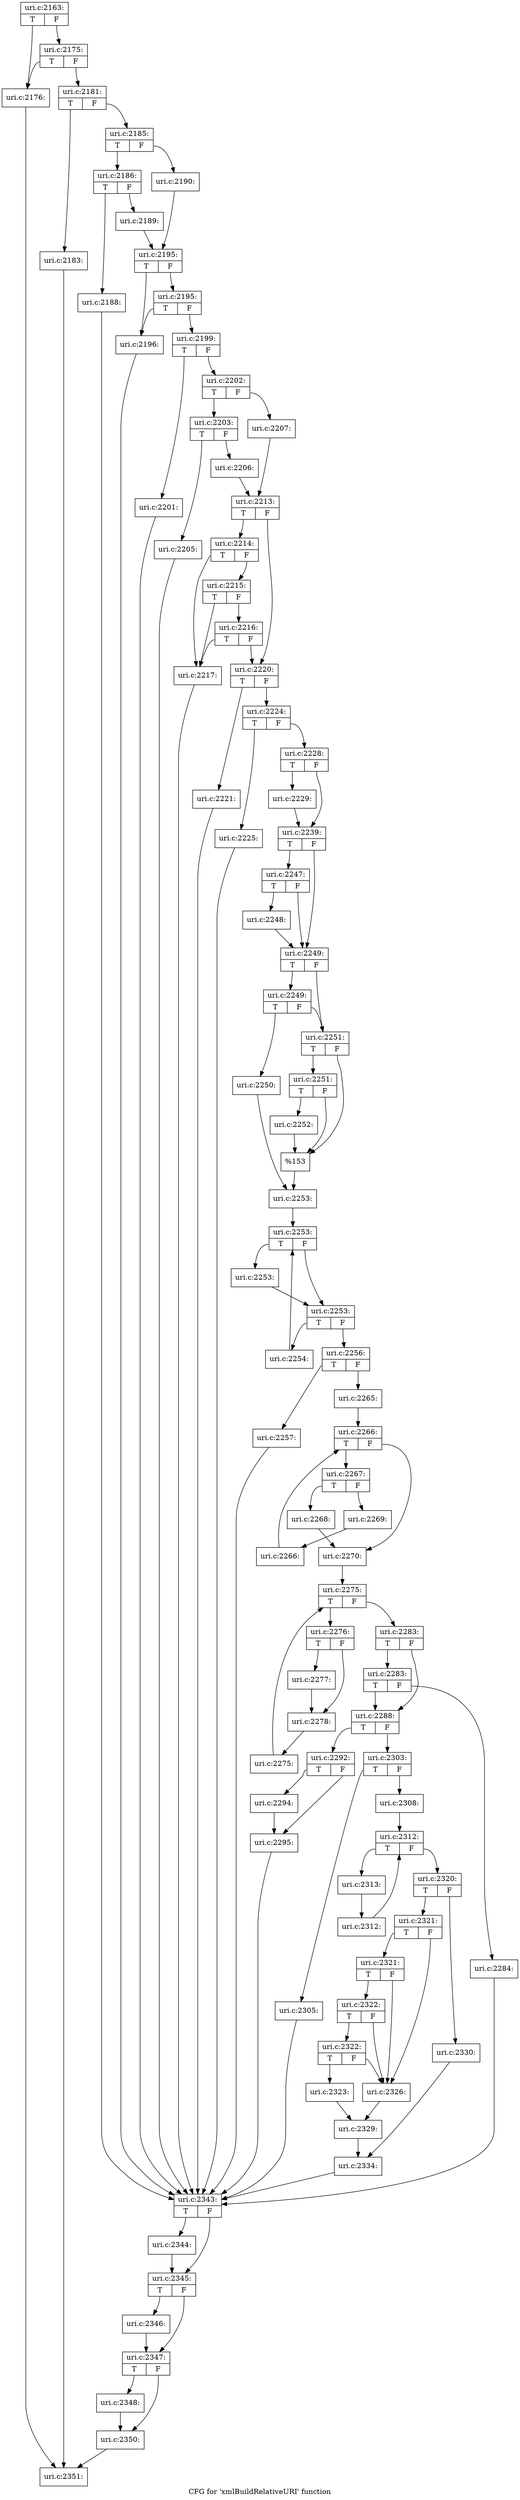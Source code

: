 digraph "CFG for 'xmlBuildRelativeURI' function" {
	label="CFG for 'xmlBuildRelativeURI' function";

	Node0x5561d682d460 [shape=record,label="{uri.c:2163:|{<s0>T|<s1>F}}"];
	Node0x5561d682d460:s0 -> Node0x5561d68687e0;
	Node0x5561d682d460:s1 -> Node0x5561d6868880;
	Node0x5561d6868880 [shape=record,label="{uri.c:2175:|{<s0>T|<s1>F}}"];
	Node0x5561d6868880:s0 -> Node0x5561d68687e0;
	Node0x5561d6868880:s1 -> Node0x5561d6868830;
	Node0x5561d68687e0 [shape=record,label="{uri.c:2176:}"];
	Node0x5561d68687e0 -> Node0x5561d6734b20;
	Node0x5561d6868830 [shape=record,label="{uri.c:2181:|{<s0>T|<s1>F}}"];
	Node0x5561d6868830:s0 -> Node0x5561d68691b0;
	Node0x5561d6868830:s1 -> Node0x5561d6869200;
	Node0x5561d68691b0 [shape=record,label="{uri.c:2183:}"];
	Node0x5561d68691b0 -> Node0x5561d6734b20;
	Node0x5561d6869200 [shape=record,label="{uri.c:2185:|{<s0>T|<s1>F}}"];
	Node0x5561d6869200:s0 -> Node0x5561d6869660;
	Node0x5561d6869200:s1 -> Node0x5561d6869700;
	Node0x5561d6869660 [shape=record,label="{uri.c:2186:|{<s0>T|<s1>F}}"];
	Node0x5561d6869660:s0 -> Node0x5561d6869e40;
	Node0x5561d6869660:s1 -> Node0x5561d6869e90;
	Node0x5561d6869e40 [shape=record,label="{uri.c:2188:}"];
	Node0x5561d6869e40 -> Node0x5561d686a980;
	Node0x5561d6869e90 [shape=record,label="{uri.c:2189:}"];
	Node0x5561d6869e90 -> Node0x5561d68696b0;
	Node0x5561d6869700 [shape=record,label="{uri.c:2190:}"];
	Node0x5561d6869700 -> Node0x5561d68696b0;
	Node0x5561d68696b0 [shape=record,label="{uri.c:2195:|{<s0>T|<s1>F}}"];
	Node0x5561d68696b0:s0 -> Node0x5561d686aee0;
	Node0x5561d68696b0:s1 -> Node0x5561d686af80;
	Node0x5561d686af80 [shape=record,label="{uri.c:2195:|{<s0>T|<s1>F}}"];
	Node0x5561d686af80:s0 -> Node0x5561d686aee0;
	Node0x5561d686af80:s1 -> Node0x5561d686af30;
	Node0x5561d686aee0 [shape=record,label="{uri.c:2196:}"];
	Node0x5561d686aee0 -> Node0x5561d686a980;
	Node0x5561d686af30 [shape=record,label="{uri.c:2199:|{<s0>T|<s1>F}}"];
	Node0x5561d686af30:s0 -> Node0x5561d686bb00;
	Node0x5561d686af30:s1 -> Node0x5561d686bb50;
	Node0x5561d686bb00 [shape=record,label="{uri.c:2201:}"];
	Node0x5561d686bb00 -> Node0x5561d686a980;
	Node0x5561d686bb50 [shape=record,label="{uri.c:2202:|{<s0>T|<s1>F}}"];
	Node0x5561d686bb50:s0 -> Node0x5561d686bf00;
	Node0x5561d686bb50:s1 -> Node0x5561d686bfa0;
	Node0x5561d686bf00 [shape=record,label="{uri.c:2203:|{<s0>T|<s1>F}}"];
	Node0x5561d686bf00:s0 -> Node0x5561d686c6e0;
	Node0x5561d686bf00:s1 -> Node0x5561d686c730;
	Node0x5561d686c6e0 [shape=record,label="{uri.c:2205:}"];
	Node0x5561d686c6e0 -> Node0x5561d686a980;
	Node0x5561d686c730 [shape=record,label="{uri.c:2206:}"];
	Node0x5561d686c730 -> Node0x5561d686bf50;
	Node0x5561d686bfa0 [shape=record,label="{uri.c:2207:}"];
	Node0x5561d686bfa0 -> Node0x5561d686bf50;
	Node0x5561d686bf50 [shape=record,label="{uri.c:2213:|{<s0>T|<s1>F}}"];
	Node0x5561d686bf50:s0 -> Node0x5561d686cfc0;
	Node0x5561d686bf50:s1 -> Node0x5561d686cf70;
	Node0x5561d686cfc0 [shape=record,label="{uri.c:2214:|{<s0>T|<s1>F}}"];
	Node0x5561d686cfc0:s0 -> Node0x5561d686cf20;
	Node0x5561d686cfc0:s1 -> Node0x5561d686d3f0;
	Node0x5561d686d3f0 [shape=record,label="{uri.c:2215:|{<s0>T|<s1>F}}"];
	Node0x5561d686d3f0:s0 -> Node0x5561d686cf20;
	Node0x5561d686d3f0:s1 -> Node0x5561d686d370;
	Node0x5561d686d370 [shape=record,label="{uri.c:2216:|{<s0>T|<s1>F}}"];
	Node0x5561d686d370:s0 -> Node0x5561d686cf20;
	Node0x5561d686d370:s1 -> Node0x5561d686cf70;
	Node0x5561d686cf20 [shape=record,label="{uri.c:2217:}"];
	Node0x5561d686cf20 -> Node0x5561d686a980;
	Node0x5561d686cf70 [shape=record,label="{uri.c:2220:|{<s0>T|<s1>F}}"];
	Node0x5561d686cf70:s0 -> Node0x5561d686edf0;
	Node0x5561d686cf70:s1 -> Node0x5561d686ee40;
	Node0x5561d686edf0 [shape=record,label="{uri.c:2221:}"];
	Node0x5561d686edf0 -> Node0x5561d686a980;
	Node0x5561d686ee40 [shape=record,label="{uri.c:2224:|{<s0>T|<s1>F}}"];
	Node0x5561d686ee40:s0 -> Node0x5561d686f8b0;
	Node0x5561d686ee40:s1 -> Node0x5561d686f900;
	Node0x5561d686f8b0 [shape=record,label="{uri.c:2225:}"];
	Node0x5561d686f8b0 -> Node0x5561d686a980;
	Node0x5561d686f900 [shape=record,label="{uri.c:2228:|{<s0>T|<s1>F}}"];
	Node0x5561d686f900:s0 -> Node0x5561d6870240;
	Node0x5561d686f900:s1 -> Node0x5561d6870290;
	Node0x5561d6870240 [shape=record,label="{uri.c:2229:}"];
	Node0x5561d6870240 -> Node0x5561d6870290;
	Node0x5561d6870290 [shape=record,label="{uri.c:2239:|{<s0>T|<s1>F}}"];
	Node0x5561d6870290:s0 -> Node0x5561d6871890;
	Node0x5561d6870290:s1 -> Node0x5561d6871840;
	Node0x5561d6871890 [shape=record,label="{uri.c:2247:|{<s0>T|<s1>F}}"];
	Node0x5561d6871890:s0 -> Node0x5561d68717f0;
	Node0x5561d6871890:s1 -> Node0x5561d6871840;
	Node0x5561d68717f0 [shape=record,label="{uri.c:2248:}"];
	Node0x5561d68717f0 -> Node0x5561d6871840;
	Node0x5561d6871840 [shape=record,label="{uri.c:2249:|{<s0>T|<s1>F}}"];
	Node0x5561d6871840:s0 -> Node0x5561d68723d0;
	Node0x5561d6871840:s1 -> Node0x5561d6872380;
	Node0x5561d68723d0 [shape=record,label="{uri.c:2249:|{<s0>T|<s1>F}}"];
	Node0x5561d68723d0:s0 -> Node0x5561d68722e0;
	Node0x5561d68723d0:s1 -> Node0x5561d6872380;
	Node0x5561d68722e0 [shape=record,label="{uri.c:2250:}"];
	Node0x5561d68722e0 -> Node0x5561d6872330;
	Node0x5561d6872380 [shape=record,label="{uri.c:2251:|{<s0>T|<s1>F}}"];
	Node0x5561d6872380:s0 -> Node0x5561d6872e60;
	Node0x5561d6872380:s1 -> Node0x5561d6872e10;
	Node0x5561d6872e60 [shape=record,label="{uri.c:2251:|{<s0>T|<s1>F}}"];
	Node0x5561d6872e60:s0 -> Node0x5561d6872dc0;
	Node0x5561d6872e60:s1 -> Node0x5561d6872e10;
	Node0x5561d6872dc0 [shape=record,label="{uri.c:2252:}"];
	Node0x5561d6872dc0 -> Node0x5561d6872e10;
	Node0x5561d6872e10 [shape=record,label="{%153}"];
	Node0x5561d6872e10 -> Node0x5561d6872330;
	Node0x5561d6872330 [shape=record,label="{uri.c:2253:}"];
	Node0x5561d6872330 -> Node0x5561d6873840;
	Node0x5561d6873840 [shape=record,label="{uri.c:2253:|{<s0>T|<s1>F}}"];
	Node0x5561d6873840:s0 -> Node0x5561d6873b30;
	Node0x5561d6873840:s1 -> Node0x5561d6873ae0;
	Node0x5561d6873b30 [shape=record,label="{uri.c:2253:}"];
	Node0x5561d6873b30 -> Node0x5561d6873ae0;
	Node0x5561d6873ae0 [shape=record,label="{uri.c:2253:|{<s0>T|<s1>F}}"];
	Node0x5561d6873ae0:s0 -> Node0x5561d68746b0;
	Node0x5561d6873ae0:s1 -> Node0x5561d6873a60;
	Node0x5561d68746b0 [shape=record,label="{uri.c:2254:}"];
	Node0x5561d68746b0 -> Node0x5561d6873840;
	Node0x5561d6873a60 [shape=record,label="{uri.c:2256:|{<s0>T|<s1>F}}"];
	Node0x5561d6873a60:s0 -> Node0x5561d68749c0;
	Node0x5561d6873a60:s1 -> Node0x5561d6874a10;
	Node0x5561d68749c0 [shape=record,label="{uri.c:2257:}"];
	Node0x5561d68749c0 -> Node0x5561d686a980;
	Node0x5561d6874a10 [shape=record,label="{uri.c:2265:}"];
	Node0x5561d6874a10 -> Node0x5561d6875730;
	Node0x5561d6875730 [shape=record,label="{uri.c:2266:|{<s0>T|<s1>F}}"];
	Node0x5561d6875730:s0 -> Node0x5561d6875a10;
	Node0x5561d6875730:s1 -> Node0x5561d68756e0;
	Node0x5561d6875a10 [shape=record,label="{uri.c:2267:|{<s0>T|<s1>F}}"];
	Node0x5561d6875a10:s0 -> Node0x5561d6875d50;
	Node0x5561d6875a10:s1 -> Node0x5561d6875da0;
	Node0x5561d6875d50 [shape=record,label="{uri.c:2268:}"];
	Node0x5561d6875d50 -> Node0x5561d68756e0;
	Node0x5561d6875da0 [shape=record,label="{uri.c:2269:}"];
	Node0x5561d6875da0 -> Node0x5561d6875980;
	Node0x5561d6875980 [shape=record,label="{uri.c:2266:}"];
	Node0x5561d6875980 -> Node0x5561d6875730;
	Node0x5561d68756e0 [shape=record,label="{uri.c:2270:}"];
	Node0x5561d68756e0 -> Node0x5561d6876a10;
	Node0x5561d6876a10 [shape=record,label="{uri.c:2275:|{<s0>T|<s1>F}}"];
	Node0x5561d6876a10:s0 -> Node0x5561d6876cf0;
	Node0x5561d6876a10:s1 -> Node0x5561d68769c0;
	Node0x5561d6876cf0 [shape=record,label="{uri.c:2276:|{<s0>T|<s1>F}}"];
	Node0x5561d6876cf0:s0 -> Node0x5561d6877270;
	Node0x5561d6876cf0:s1 -> Node0x5561d68772c0;
	Node0x5561d6877270 [shape=record,label="{uri.c:2277:}"];
	Node0x5561d6877270 -> Node0x5561d68772c0;
	Node0x5561d68772c0 [shape=record,label="{uri.c:2278:}"];
	Node0x5561d68772c0 -> Node0x5561d6876c60;
	Node0x5561d6876c60 [shape=record,label="{uri.c:2275:}"];
	Node0x5561d6876c60 -> Node0x5561d6876a10;
	Node0x5561d68769c0 [shape=record,label="{uri.c:2283:|{<s0>T|<s1>F}}"];
	Node0x5561d68769c0:s0 -> Node0x5561d6877d10;
	Node0x5561d68769c0:s1 -> Node0x5561d6877cc0;
	Node0x5561d6877d10 [shape=record,label="{uri.c:2283:|{<s0>T|<s1>F}}"];
	Node0x5561d6877d10:s0 -> Node0x5561d6877cc0;
	Node0x5561d6877d10:s1 -> Node0x5561d6877c70;
	Node0x5561d6877c70 [shape=record,label="{uri.c:2284:}"];
	Node0x5561d6877c70 -> Node0x5561d686a980;
	Node0x5561d6877cc0 [shape=record,label="{uri.c:2288:|{<s0>T|<s1>F}}"];
	Node0x5561d6877cc0:s0 -> Node0x5561d6878890;
	Node0x5561d6877cc0:s1 -> Node0x5561d68788e0;
	Node0x5561d6878890 [shape=record,label="{uri.c:2292:|{<s0>T|<s1>F}}"];
	Node0x5561d6878890:s0 -> Node0x5561d6878ca0;
	Node0x5561d6878890:s1 -> Node0x5561d6878cf0;
	Node0x5561d6878ca0 [shape=record,label="{uri.c:2294:}"];
	Node0x5561d6878ca0 -> Node0x5561d6878cf0;
	Node0x5561d6878cf0 [shape=record,label="{uri.c:2295:}"];
	Node0x5561d6878cf0 -> Node0x5561d686a980;
	Node0x5561d68788e0 [shape=record,label="{uri.c:2303:|{<s0>T|<s1>F}}"];
	Node0x5561d68788e0:s0 -> Node0x5561d6879a80;
	Node0x5561d68788e0:s1 -> Node0x5561d6879ad0;
	Node0x5561d6879a80 [shape=record,label="{uri.c:2305:}"];
	Node0x5561d6879a80 -> Node0x5561d686a980;
	Node0x5561d6879ad0 [shape=record,label="{uri.c:2308:}"];
	Node0x5561d6879ad0 -> Node0x5561d687a750;
	Node0x5561d687a750 [shape=record,label="{uri.c:2312:|{<s0>T|<s1>F}}"];
	Node0x5561d687a750:s0 -> Node0x5561d687aa30;
	Node0x5561d687a750:s1 -> Node0x5561d6493490;
	Node0x5561d687aa30 [shape=record,label="{uri.c:2313:}"];
	Node0x5561d687aa30 -> Node0x5561d687a9a0;
	Node0x5561d687a9a0 [shape=record,label="{uri.c:2312:}"];
	Node0x5561d687a9a0 -> Node0x5561d687a750;
	Node0x5561d6493490 [shape=record,label="{uri.c:2320:|{<s0>T|<s1>F}}"];
	Node0x5561d6493490:s0 -> Node0x5561d687b880;
	Node0x5561d6493490:s1 -> Node0x5561d687b920;
	Node0x5561d687b880 [shape=record,label="{uri.c:2321:|{<s0>T|<s1>F}}"];
	Node0x5561d687b880:s0 -> Node0x5561d687bed0;
	Node0x5561d687b880:s1 -> Node0x5561d687bd80;
	Node0x5561d687bed0 [shape=record,label="{uri.c:2321:|{<s0>T|<s1>F}}"];
	Node0x5561d687bed0:s0 -> Node0x5561d687be50;
	Node0x5561d687bed0:s1 -> Node0x5561d687bd80;
	Node0x5561d687be50 [shape=record,label="{uri.c:2322:|{<s0>T|<s1>F}}"];
	Node0x5561d687be50:s0 -> Node0x5561d687bdd0;
	Node0x5561d687be50:s1 -> Node0x5561d687bd80;
	Node0x5561d687bdd0 [shape=record,label="{uri.c:2322:|{<s0>T|<s1>F}}"];
	Node0x5561d687bdd0:s0 -> Node0x5561d687bce0;
	Node0x5561d687bdd0:s1 -> Node0x5561d687bd80;
	Node0x5561d687bce0 [shape=record,label="{uri.c:2323:}"];
	Node0x5561d687bce0 -> Node0x5561d687bd30;
	Node0x5561d687bd80 [shape=record,label="{uri.c:2326:}"];
	Node0x5561d687bd80 -> Node0x5561d687bd30;
	Node0x5561d687bd30 [shape=record,label="{uri.c:2329:}"];
	Node0x5561d687bd30 -> Node0x5561d687b8d0;
	Node0x5561d687b920 [shape=record,label="{uri.c:2330:}"];
	Node0x5561d687b920 -> Node0x5561d687b8d0;
	Node0x5561d687b8d0 [shape=record,label="{uri.c:2334:}"];
	Node0x5561d687b8d0 -> Node0x5561d686a980;
	Node0x5561d686a980 [shape=record,label="{uri.c:2343:|{<s0>T|<s1>F}}"];
	Node0x5561d686a980:s0 -> Node0x5561d687eb60;
	Node0x5561d686a980:s1 -> Node0x5561d687ebb0;
	Node0x5561d687eb60 [shape=record,label="{uri.c:2344:}"];
	Node0x5561d687eb60 -> Node0x5561d687ebb0;
	Node0x5561d687ebb0 [shape=record,label="{uri.c:2345:|{<s0>T|<s1>F}}"];
	Node0x5561d687ebb0:s0 -> Node0x5561d687f170;
	Node0x5561d687ebb0:s1 -> Node0x5561d687f1c0;
	Node0x5561d687f170 [shape=record,label="{uri.c:2346:}"];
	Node0x5561d687f170 -> Node0x5561d687f1c0;
	Node0x5561d687f1c0 [shape=record,label="{uri.c:2347:|{<s0>T|<s1>F}}"];
	Node0x5561d687f1c0:s0 -> Node0x5561d687f690;
	Node0x5561d687f1c0:s1 -> Node0x5561d687f6e0;
	Node0x5561d687f690 [shape=record,label="{uri.c:2348:}"];
	Node0x5561d687f690 -> Node0x5561d687f6e0;
	Node0x5561d687f6e0 [shape=record,label="{uri.c:2350:}"];
	Node0x5561d687f6e0 -> Node0x5561d6734b20;
	Node0x5561d6734b20 [shape=record,label="{uri.c:2351:}"];
}
